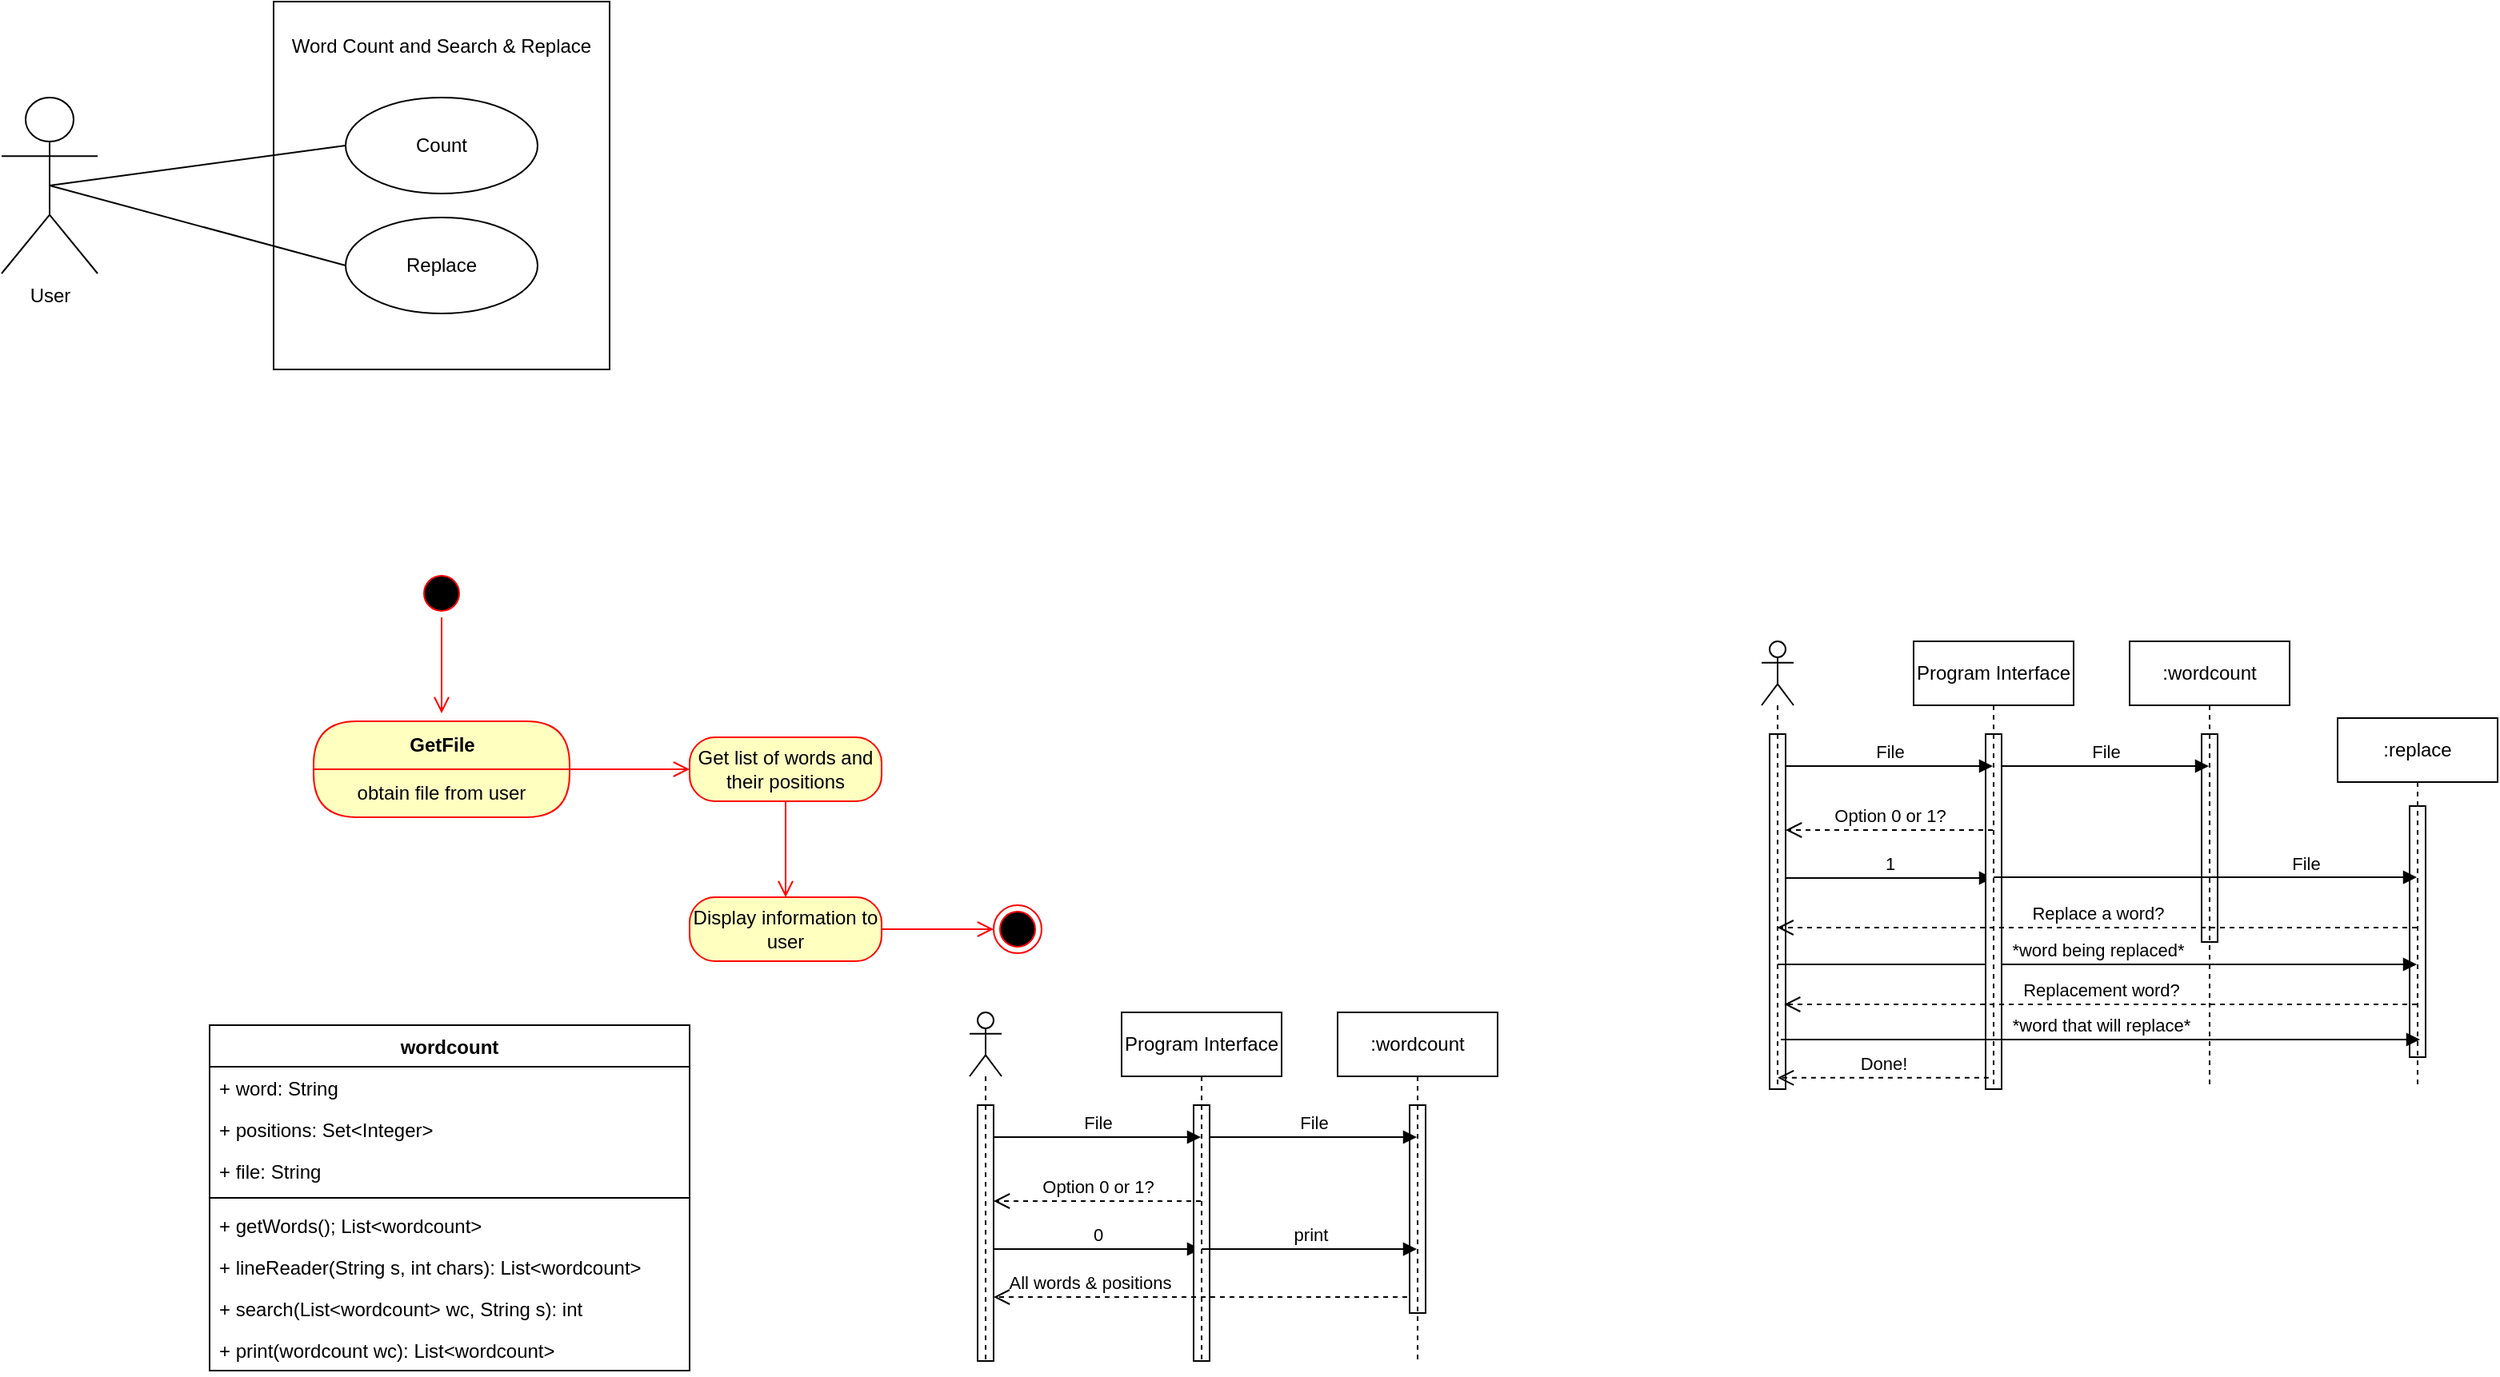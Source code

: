 <mxfile version="12.9.3" type="device"><diagram id="NhJ52JXwNd7fQe1UTmcK" name="Page-1"><mxGraphModel dx="496" dy="247" grid="1" gridSize="10" guides="1" tooltips="1" connect="1" arrows="1" fold="1" page="1" pageScale="1" pageWidth="850" pageHeight="1100" math="0" shadow="0"><root><mxCell id="0"/><mxCell id="1" parent="0"/><mxCell id="6uRurRRvnaTjxOEBC3Tr-1" value="" style="rounded=0;whiteSpace=wrap;html=1;" parent="1" vertex="1"><mxGeometry x="270" y="150" width="210" height="230" as="geometry"/></mxCell><mxCell id="6uRurRRvnaTjxOEBC3Tr-2" value="&lt;br&gt;Word Count and Search &amp;amp; Replace" style="text;html=1;strokeColor=none;fillColor=none;align=center;verticalAlign=middle;whiteSpace=wrap;rounded=0;" parent="1" vertex="1"><mxGeometry x="280" y="160" width="190" height="20" as="geometry"/></mxCell><mxCell id="6uRurRRvnaTjxOEBC3Tr-3" value="" style="ellipse;whiteSpace=wrap;html=1;" parent="1" vertex="1"><mxGeometry x="315" y="210" width="120" height="60" as="geometry"/></mxCell><mxCell id="6uRurRRvnaTjxOEBC3Tr-4" value="Count" style="text;html=1;strokeColor=none;fillColor=none;align=center;verticalAlign=middle;whiteSpace=wrap;rounded=0;" parent="1" vertex="1"><mxGeometry x="355" y="230" width="40" height="20" as="geometry"/></mxCell><mxCell id="6uRurRRvnaTjxOEBC3Tr-5" value="" style="ellipse;whiteSpace=wrap;html=1;" parent="1" vertex="1"><mxGeometry x="315" y="285" width="120" height="60" as="geometry"/></mxCell><mxCell id="6uRurRRvnaTjxOEBC3Tr-7" value="Replace" style="text;html=1;strokeColor=none;fillColor=none;align=center;verticalAlign=middle;whiteSpace=wrap;rounded=0;" parent="1" vertex="1"><mxGeometry x="355" y="305" width="40" height="20" as="geometry"/></mxCell><mxCell id="6uRurRRvnaTjxOEBC3Tr-10" style="rounded=0;orthogonalLoop=1;jettySize=auto;html=1;exitX=0.5;exitY=0.5;exitDx=0;exitDy=0;exitPerimeter=0;entryX=0;entryY=0.5;entryDx=0;entryDy=0;strokeColor=#000000;endArrow=none;endFill=0;" parent="1" source="6uRurRRvnaTjxOEBC3Tr-9" target="6uRurRRvnaTjxOEBC3Tr-3" edge="1"><mxGeometry relative="1" as="geometry"/></mxCell><mxCell id="6uRurRRvnaTjxOEBC3Tr-11" style="edgeStyle=none;rounded=0;orthogonalLoop=1;jettySize=auto;html=1;exitX=0.5;exitY=0.5;exitDx=0;exitDy=0;exitPerimeter=0;entryX=0;entryY=0.5;entryDx=0;entryDy=0;endArrow=none;endFill=0;strokeColor=#000000;" parent="1" source="6uRurRRvnaTjxOEBC3Tr-9" target="6uRurRRvnaTjxOEBC3Tr-5" edge="1"><mxGeometry relative="1" as="geometry"/></mxCell><mxCell id="6uRurRRvnaTjxOEBC3Tr-9" value="User" style="shape=umlActor;verticalLabelPosition=bottom;labelBackgroundColor=#ffffff;verticalAlign=top;html=1;outlineConnect=0;" parent="1" vertex="1"><mxGeometry x="100" y="210" width="60" height="110" as="geometry"/></mxCell><mxCell id="6uRurRRvnaTjxOEBC3Tr-13" value="" style="ellipse;html=1;shape=startState;fillColor=#000000;strokeColor=#ff0000;" parent="1" vertex="1"><mxGeometry x="360" y="505" width="30" height="30" as="geometry"/></mxCell><mxCell id="6uRurRRvnaTjxOEBC3Tr-14" value="" style="edgeStyle=orthogonalEdgeStyle;html=1;verticalAlign=bottom;endArrow=open;endSize=8;strokeColor=#ff0000;" parent="1" source="6uRurRRvnaTjxOEBC3Tr-13" edge="1"><mxGeometry relative="1" as="geometry"><mxPoint x="375" y="595" as="targetPoint"/></mxGeometry></mxCell><mxCell id="6uRurRRvnaTjxOEBC3Tr-17" value="GetFile" style="swimlane;html=1;fontStyle=1;align=center;verticalAlign=middle;childLayout=stackLayout;horizontal=1;startSize=30;horizontalStack=0;resizeParent=0;resizeLast=1;container=0;fontColor=#000000;collapsible=0;rounded=1;arcSize=30;strokeColor=#ff0000;fillColor=#ffffc0;swimlaneFillColor=#ffffc0;dropTarget=0;" parent="1" vertex="1"><mxGeometry x="295" y="600" width="160" height="60" as="geometry"/></mxCell><mxCell id="6uRurRRvnaTjxOEBC3Tr-18" value="obtain file from user" style="text;html=1;strokeColor=none;fillColor=none;align=center;verticalAlign=middle;spacingLeft=4;spacingRight=4;whiteSpace=wrap;overflow=hidden;rotatable=0;fontColor=#000000;" parent="6uRurRRvnaTjxOEBC3Tr-17" vertex="1"><mxGeometry y="30" width="160" height="30" as="geometry"/></mxCell><mxCell id="6uRurRRvnaTjxOEBC3Tr-19" value="" style="edgeStyle=orthogonalEdgeStyle;html=1;verticalAlign=bottom;endArrow=open;endSize=8;strokeColor=#ff0000;" parent="1" source="6uRurRRvnaTjxOEBC3Tr-17" edge="1"><mxGeometry relative="1" as="geometry"><mxPoint x="530" y="630" as="targetPoint"/></mxGeometry></mxCell><mxCell id="6uRurRRvnaTjxOEBC3Tr-23" value="Get list of words and their positions" style="rounded=1;whiteSpace=wrap;html=1;arcSize=40;fontColor=#000000;fillColor=#ffffc0;strokeColor=#ff0000;" parent="1" vertex="1"><mxGeometry x="530" y="610" width="120" height="40" as="geometry"/></mxCell><mxCell id="6uRurRRvnaTjxOEBC3Tr-24" value="" style="edgeStyle=orthogonalEdgeStyle;html=1;verticalAlign=bottom;endArrow=open;endSize=8;strokeColor=#ff0000;" parent="1" source="6uRurRRvnaTjxOEBC3Tr-23" edge="1"><mxGeometry relative="1" as="geometry"><mxPoint x="590" y="710" as="targetPoint"/></mxGeometry></mxCell><mxCell id="6uRurRRvnaTjxOEBC3Tr-25" value="Display information to user" style="rounded=1;whiteSpace=wrap;html=1;arcSize=40;fontColor=#000000;fillColor=#ffffc0;strokeColor=#ff0000;" parent="1" vertex="1"><mxGeometry x="530" y="710" width="120" height="40" as="geometry"/></mxCell><mxCell id="6uRurRRvnaTjxOEBC3Tr-26" value="" style="edgeStyle=orthogonalEdgeStyle;html=1;verticalAlign=bottom;endArrow=open;endSize=8;strokeColor=#ff0000;entryX=0;entryY=0.5;entryDx=0;entryDy=0;" parent="1" source="6uRurRRvnaTjxOEBC3Tr-25" target="6uRurRRvnaTjxOEBC3Tr-27" edge="1"><mxGeometry relative="1" as="geometry"><mxPoint x="590" y="810" as="targetPoint"/></mxGeometry></mxCell><mxCell id="6uRurRRvnaTjxOEBC3Tr-27" value="" style="ellipse;html=1;shape=endState;fillColor=#000000;strokeColor=#ff0000;" parent="1" vertex="1"><mxGeometry x="720" y="715" width="30" height="30" as="geometry"/></mxCell><mxCell id="kAFtCRI18ZNxF_PGifZE-1" value="wordcount" style="swimlane;fontStyle=1;align=center;verticalAlign=top;childLayout=stackLayout;horizontal=1;startSize=26;horizontalStack=0;resizeParent=1;resizeParentMax=0;resizeLast=0;collapsible=1;marginBottom=0;" vertex="1" parent="1"><mxGeometry x="230" y="790" width="300" height="216" as="geometry"/></mxCell><mxCell id="kAFtCRI18ZNxF_PGifZE-2" value="+ word: String" style="text;strokeColor=none;fillColor=none;align=left;verticalAlign=top;spacingLeft=4;spacingRight=4;overflow=hidden;rotatable=0;points=[[0,0.5],[1,0.5]];portConstraint=eastwest;" vertex="1" parent="kAFtCRI18ZNxF_PGifZE-1"><mxGeometry y="26" width="300" height="26" as="geometry"/></mxCell><mxCell id="kAFtCRI18ZNxF_PGifZE-5" value="+ positions: Set&lt;Integer&gt;" style="text;strokeColor=none;fillColor=none;align=left;verticalAlign=top;spacingLeft=4;spacingRight=4;overflow=hidden;rotatable=0;points=[[0,0.5],[1,0.5]];portConstraint=eastwest;" vertex="1" parent="kAFtCRI18ZNxF_PGifZE-1"><mxGeometry y="52" width="300" height="26" as="geometry"/></mxCell><mxCell id="kAFtCRI18ZNxF_PGifZE-6" value="+ file: String" style="text;strokeColor=none;fillColor=none;align=left;verticalAlign=top;spacingLeft=4;spacingRight=4;overflow=hidden;rotatable=0;points=[[0,0.5],[1,0.5]];portConstraint=eastwest;" vertex="1" parent="kAFtCRI18ZNxF_PGifZE-1"><mxGeometry y="78" width="300" height="26" as="geometry"/></mxCell><mxCell id="kAFtCRI18ZNxF_PGifZE-3" value="" style="line;strokeWidth=1;fillColor=none;align=left;verticalAlign=middle;spacingTop=-1;spacingLeft=3;spacingRight=3;rotatable=0;labelPosition=right;points=[];portConstraint=eastwest;" vertex="1" parent="kAFtCRI18ZNxF_PGifZE-1"><mxGeometry y="104" width="300" height="8" as="geometry"/></mxCell><mxCell id="kAFtCRI18ZNxF_PGifZE-4" value="+ getWords(); List&lt;wordcount&gt;" style="text;strokeColor=none;fillColor=none;align=left;verticalAlign=top;spacingLeft=4;spacingRight=4;overflow=hidden;rotatable=0;points=[[0,0.5],[1,0.5]];portConstraint=eastwest;" vertex="1" parent="kAFtCRI18ZNxF_PGifZE-1"><mxGeometry y="112" width="300" height="26" as="geometry"/></mxCell><mxCell id="kAFtCRI18ZNxF_PGifZE-7" value="+ lineReader(String s, int chars): List&lt;wordcount&gt;" style="text;strokeColor=none;fillColor=none;align=left;verticalAlign=top;spacingLeft=4;spacingRight=4;overflow=hidden;rotatable=0;points=[[0,0.5],[1,0.5]];portConstraint=eastwest;" vertex="1" parent="kAFtCRI18ZNxF_PGifZE-1"><mxGeometry y="138" width="300" height="26" as="geometry"/></mxCell><mxCell id="kAFtCRI18ZNxF_PGifZE-8" value="+ search(List&lt;wordcount&gt; wc, String s): int" style="text;strokeColor=none;fillColor=none;align=left;verticalAlign=top;spacingLeft=4;spacingRight=4;overflow=hidden;rotatable=0;points=[[0,0.5],[1,0.5]];portConstraint=eastwest;" vertex="1" parent="kAFtCRI18ZNxF_PGifZE-1"><mxGeometry y="164" width="300" height="26" as="geometry"/></mxCell><mxCell id="kAFtCRI18ZNxF_PGifZE-9" value="+ print(wordcount wc): List&lt;wordcount&gt;" style="text;strokeColor=none;fillColor=none;align=left;verticalAlign=top;spacingLeft=4;spacingRight=4;overflow=hidden;rotatable=0;points=[[0,0.5],[1,0.5]];portConstraint=eastwest;" vertex="1" parent="kAFtCRI18ZNxF_PGifZE-1"><mxGeometry y="190" width="300" height="26" as="geometry"/></mxCell><mxCell id="kAFtCRI18ZNxF_PGifZE-10" value="" style="html=1;points=[];perimeter=orthogonalPerimeter;" vertex="1" parent="1"><mxGeometry x="710" y="840" width="10" height="160" as="geometry"/></mxCell><mxCell id="kAFtCRI18ZNxF_PGifZE-12" value="" style="shape=umlLifeline;participant=umlActor;perimeter=lifelinePerimeter;whiteSpace=wrap;html=1;container=1;collapsible=0;recursiveResize=0;verticalAlign=top;spacingTop=36;labelBackgroundColor=#ffffff;outlineConnect=0;" vertex="1" parent="1"><mxGeometry x="705" y="782" width="20" height="218" as="geometry"/></mxCell><mxCell id="kAFtCRI18ZNxF_PGifZE-19" value="0" style="html=1;verticalAlign=bottom;endArrow=block;" edge="1" parent="kAFtCRI18ZNxF_PGifZE-12" target="kAFtCRI18ZNxF_PGifZE-16"><mxGeometry width="80" relative="1" as="geometry"><mxPoint x="15" y="148" as="sourcePoint"/><mxPoint x="95" y="148" as="targetPoint"/></mxGeometry></mxCell><mxCell id="kAFtCRI18ZNxF_PGifZE-15" value="" style="html=1;points=[];perimeter=orthogonalPerimeter;" vertex="1" parent="1"><mxGeometry x="845" y="840" width="10" height="160" as="geometry"/></mxCell><mxCell id="kAFtCRI18ZNxF_PGifZE-16" value="Program Interface" style="shape=umlLifeline;perimeter=lifelinePerimeter;whiteSpace=wrap;html=1;container=1;collapsible=0;recursiveResize=0;outlineConnect=0;" vertex="1" parent="1"><mxGeometry x="800" y="782" width="100" height="218" as="geometry"/></mxCell><object label="File" id="kAFtCRI18ZNxF_PGifZE-17"><mxCell style="html=1;verticalAlign=bottom;endArrow=block;" edge="1" parent="1" target="kAFtCRI18ZNxF_PGifZE-16"><mxGeometry width="80" relative="1" as="geometry"><mxPoint x="720" y="860" as="sourcePoint"/><mxPoint x="800" y="860" as="targetPoint"/></mxGeometry></mxCell></object><mxCell id="kAFtCRI18ZNxF_PGifZE-18" value="Option 0 or 1?" style="html=1;verticalAlign=bottom;endArrow=open;dashed=1;endSize=8;" edge="1" parent="1"><mxGeometry relative="1" as="geometry"><mxPoint x="849.5" y="900" as="sourcePoint"/><mxPoint x="720" y="900" as="targetPoint"/></mxGeometry></mxCell><mxCell id="kAFtCRI18ZNxF_PGifZE-20" value="All words &amp;amp; positions" style="html=1;verticalAlign=bottom;endArrow=open;dashed=1;endSize=8;" edge="1" parent="1"><mxGeometry x="0.546" relative="1" as="geometry"><mxPoint x="984.5" y="960" as="sourcePoint"/><mxPoint x="720" y="960" as="targetPoint"/><mxPoint as="offset"/></mxGeometry></mxCell><mxCell id="kAFtCRI18ZNxF_PGifZE-29" value="" style="html=1;points=[];perimeter=orthogonalPerimeter;" vertex="1" parent="1"><mxGeometry x="1605" y="653" width="10" height="157" as="geometry"/></mxCell><mxCell id="kAFtCRI18ZNxF_PGifZE-30" value=":replace" style="shape=umlLifeline;perimeter=lifelinePerimeter;whiteSpace=wrap;html=1;container=1;collapsible=0;recursiveResize=0;outlineConnect=0;" vertex="1" parent="1"><mxGeometry x="1560" y="598" width="100" height="232" as="geometry"/></mxCell><mxCell id="kAFtCRI18ZNxF_PGifZE-34" value="" style="html=1;points=[];perimeter=orthogonalPerimeter;" vertex="1" parent="1"><mxGeometry x="980" y="840" width="10" height="130" as="geometry"/></mxCell><mxCell id="kAFtCRI18ZNxF_PGifZE-35" value=":wordcount" style="shape=umlLifeline;perimeter=lifelinePerimeter;whiteSpace=wrap;html=1;container=1;collapsible=0;recursiveResize=0;outlineConnect=0;" vertex="1" parent="1"><mxGeometry x="935" y="782" width="100" height="218" as="geometry"/></mxCell><object label="File" id="kAFtCRI18ZNxF_PGifZE-36"><mxCell style="html=1;verticalAlign=bottom;endArrow=block;" edge="1" parent="1" target="kAFtCRI18ZNxF_PGifZE-35"><mxGeometry width="80" relative="1" as="geometry"><mxPoint x="855" y="860" as="sourcePoint"/><mxPoint x="935" y="860" as="targetPoint"/></mxGeometry></mxCell></object><mxCell id="kAFtCRI18ZNxF_PGifZE-39" value="print" style="html=1;verticalAlign=bottom;endArrow=block;exitX=0.5;exitY=0.679;exitDx=0;exitDy=0;exitPerimeter=0;" edge="1" parent="1" source="kAFtCRI18ZNxF_PGifZE-16" target="kAFtCRI18ZNxF_PGifZE-35"><mxGeometry width="80" relative="1" as="geometry"><mxPoint x="860" y="930" as="sourcePoint"/><mxPoint x="940" y="930" as="targetPoint"/></mxGeometry></mxCell><mxCell id="kAFtCRI18ZNxF_PGifZE-40" value="" style="html=1;points=[];perimeter=orthogonalPerimeter;" vertex="1" parent="1"><mxGeometry x="1205" y="608" width="10" height="222" as="geometry"/></mxCell><mxCell id="kAFtCRI18ZNxF_PGifZE-41" value="" style="shape=umlLifeline;participant=umlActor;perimeter=lifelinePerimeter;whiteSpace=wrap;html=1;container=1;collapsible=0;recursiveResize=0;verticalAlign=top;spacingTop=36;labelBackgroundColor=#ffffff;outlineConnect=0;" vertex="1" parent="1"><mxGeometry x="1200" y="550" width="20" height="280" as="geometry"/></mxCell><mxCell id="kAFtCRI18ZNxF_PGifZE-42" value="1" style="html=1;verticalAlign=bottom;endArrow=block;" edge="1" parent="kAFtCRI18ZNxF_PGifZE-41" target="kAFtCRI18ZNxF_PGifZE-44"><mxGeometry width="80" relative="1" as="geometry"><mxPoint x="15" y="148" as="sourcePoint"/><mxPoint x="95" y="148" as="targetPoint"/></mxGeometry></mxCell><mxCell id="kAFtCRI18ZNxF_PGifZE-53" value="*word being replaced*" style="html=1;verticalAlign=bottom;endArrow=block;" edge="1" parent="kAFtCRI18ZNxF_PGifZE-41"><mxGeometry width="80" relative="1" as="geometry"><mxPoint x="10" y="202" as="sourcePoint"/><mxPoint x="409.5" y="202" as="targetPoint"/></mxGeometry></mxCell><mxCell id="kAFtCRI18ZNxF_PGifZE-43" value="" style="html=1;points=[];perimeter=orthogonalPerimeter;" vertex="1" parent="1"><mxGeometry x="1340" y="608" width="10" height="222" as="geometry"/></mxCell><mxCell id="kAFtCRI18ZNxF_PGifZE-44" value="Program Interface" style="shape=umlLifeline;perimeter=lifelinePerimeter;whiteSpace=wrap;html=1;container=1;collapsible=0;recursiveResize=0;outlineConnect=0;" vertex="1" parent="1"><mxGeometry x="1295" y="550" width="100" height="280" as="geometry"/></mxCell><object label="File" id="kAFtCRI18ZNxF_PGifZE-45"><mxCell style="html=1;verticalAlign=bottom;endArrow=block;" edge="1" parent="1" target="kAFtCRI18ZNxF_PGifZE-44"><mxGeometry width="80" relative="1" as="geometry"><mxPoint x="1215" y="628" as="sourcePoint"/><mxPoint x="1295" y="628" as="targetPoint"/></mxGeometry></mxCell></object><mxCell id="kAFtCRI18ZNxF_PGifZE-46" value="Option 0 or 1?" style="html=1;verticalAlign=bottom;endArrow=open;dashed=1;endSize=8;" edge="1" parent="1"><mxGeometry relative="1" as="geometry"><mxPoint x="1344.5" y="668" as="sourcePoint"/><mxPoint x="1215" y="668" as="targetPoint"/></mxGeometry></mxCell><mxCell id="kAFtCRI18ZNxF_PGifZE-48" value="" style="html=1;points=[];perimeter=orthogonalPerimeter;" vertex="1" parent="1"><mxGeometry x="1475" y="608" width="10" height="130" as="geometry"/></mxCell><mxCell id="kAFtCRI18ZNxF_PGifZE-49" value=":wordcount" style="shape=umlLifeline;perimeter=lifelinePerimeter;whiteSpace=wrap;html=1;container=1;collapsible=0;recursiveResize=0;outlineConnect=0;" vertex="1" parent="1"><mxGeometry x="1430" y="550" width="100" height="280" as="geometry"/></mxCell><object label="File" id="kAFtCRI18ZNxF_PGifZE-50"><mxCell style="html=1;verticalAlign=bottom;endArrow=block;" edge="1" parent="1" target="kAFtCRI18ZNxF_PGifZE-49"><mxGeometry width="80" relative="1" as="geometry"><mxPoint x="1350" y="628" as="sourcePoint"/><mxPoint x="1430" y="628" as="targetPoint"/></mxGeometry></mxCell></object><mxCell id="kAFtCRI18ZNxF_PGifZE-51" value="File" style="html=1;verticalAlign=bottom;endArrow=block;exitX=0.5;exitY=0.679;exitDx=0;exitDy=0;exitPerimeter=0;" edge="1" parent="1"><mxGeometry x="0.474" width="80" relative="1" as="geometry"><mxPoint x="1345" y="697.54" as="sourcePoint"/><mxPoint x="1609.5" y="697.54" as="targetPoint"/><mxPoint as="offset"/></mxGeometry></mxCell><mxCell id="kAFtCRI18ZNxF_PGifZE-52" value="Replace a word?" style="html=1;verticalAlign=bottom;endArrow=open;dashed=1;endSize=8;" edge="1" parent="1"><mxGeometry relative="1" as="geometry"><mxPoint x="1609.5" y="729" as="sourcePoint"/><mxPoint x="1209.81" y="729" as="targetPoint"/></mxGeometry></mxCell><mxCell id="kAFtCRI18ZNxF_PGifZE-54" value="Replacement word?" style="html=1;verticalAlign=bottom;endArrow=open;dashed=1;endSize=8;" edge="1" parent="1" source="kAFtCRI18ZNxF_PGifZE-30"><mxGeometry relative="1" as="geometry"><mxPoint x="1344" y="777" as="sourcePoint"/><mxPoint x="1214.1" y="777" as="targetPoint"/></mxGeometry></mxCell><mxCell id="kAFtCRI18ZNxF_PGifZE-55" value="*word that will replace*" style="html=1;verticalAlign=bottom;endArrow=block;" edge="1" parent="1"><mxGeometry width="80" relative="1" as="geometry"><mxPoint x="1212.0" y="799" as="sourcePoint"/><mxPoint x="1611.5" y="799" as="targetPoint"/></mxGeometry></mxCell><mxCell id="kAFtCRI18ZNxF_PGifZE-56" value="Done!" style="html=1;verticalAlign=bottom;endArrow=open;dashed=1;endSize=8;exitX=0.195;exitY=0.968;exitDx=0;exitDy=0;exitPerimeter=0;" edge="1" parent="1" source="kAFtCRI18ZNxF_PGifZE-43" target="kAFtCRI18ZNxF_PGifZE-41"><mxGeometry relative="1" as="geometry"><mxPoint x="1320" y="820" as="sourcePoint"/><mxPoint x="1240" y="820" as="targetPoint"/></mxGeometry></mxCell></root></mxGraphModel></diagram></mxfile>